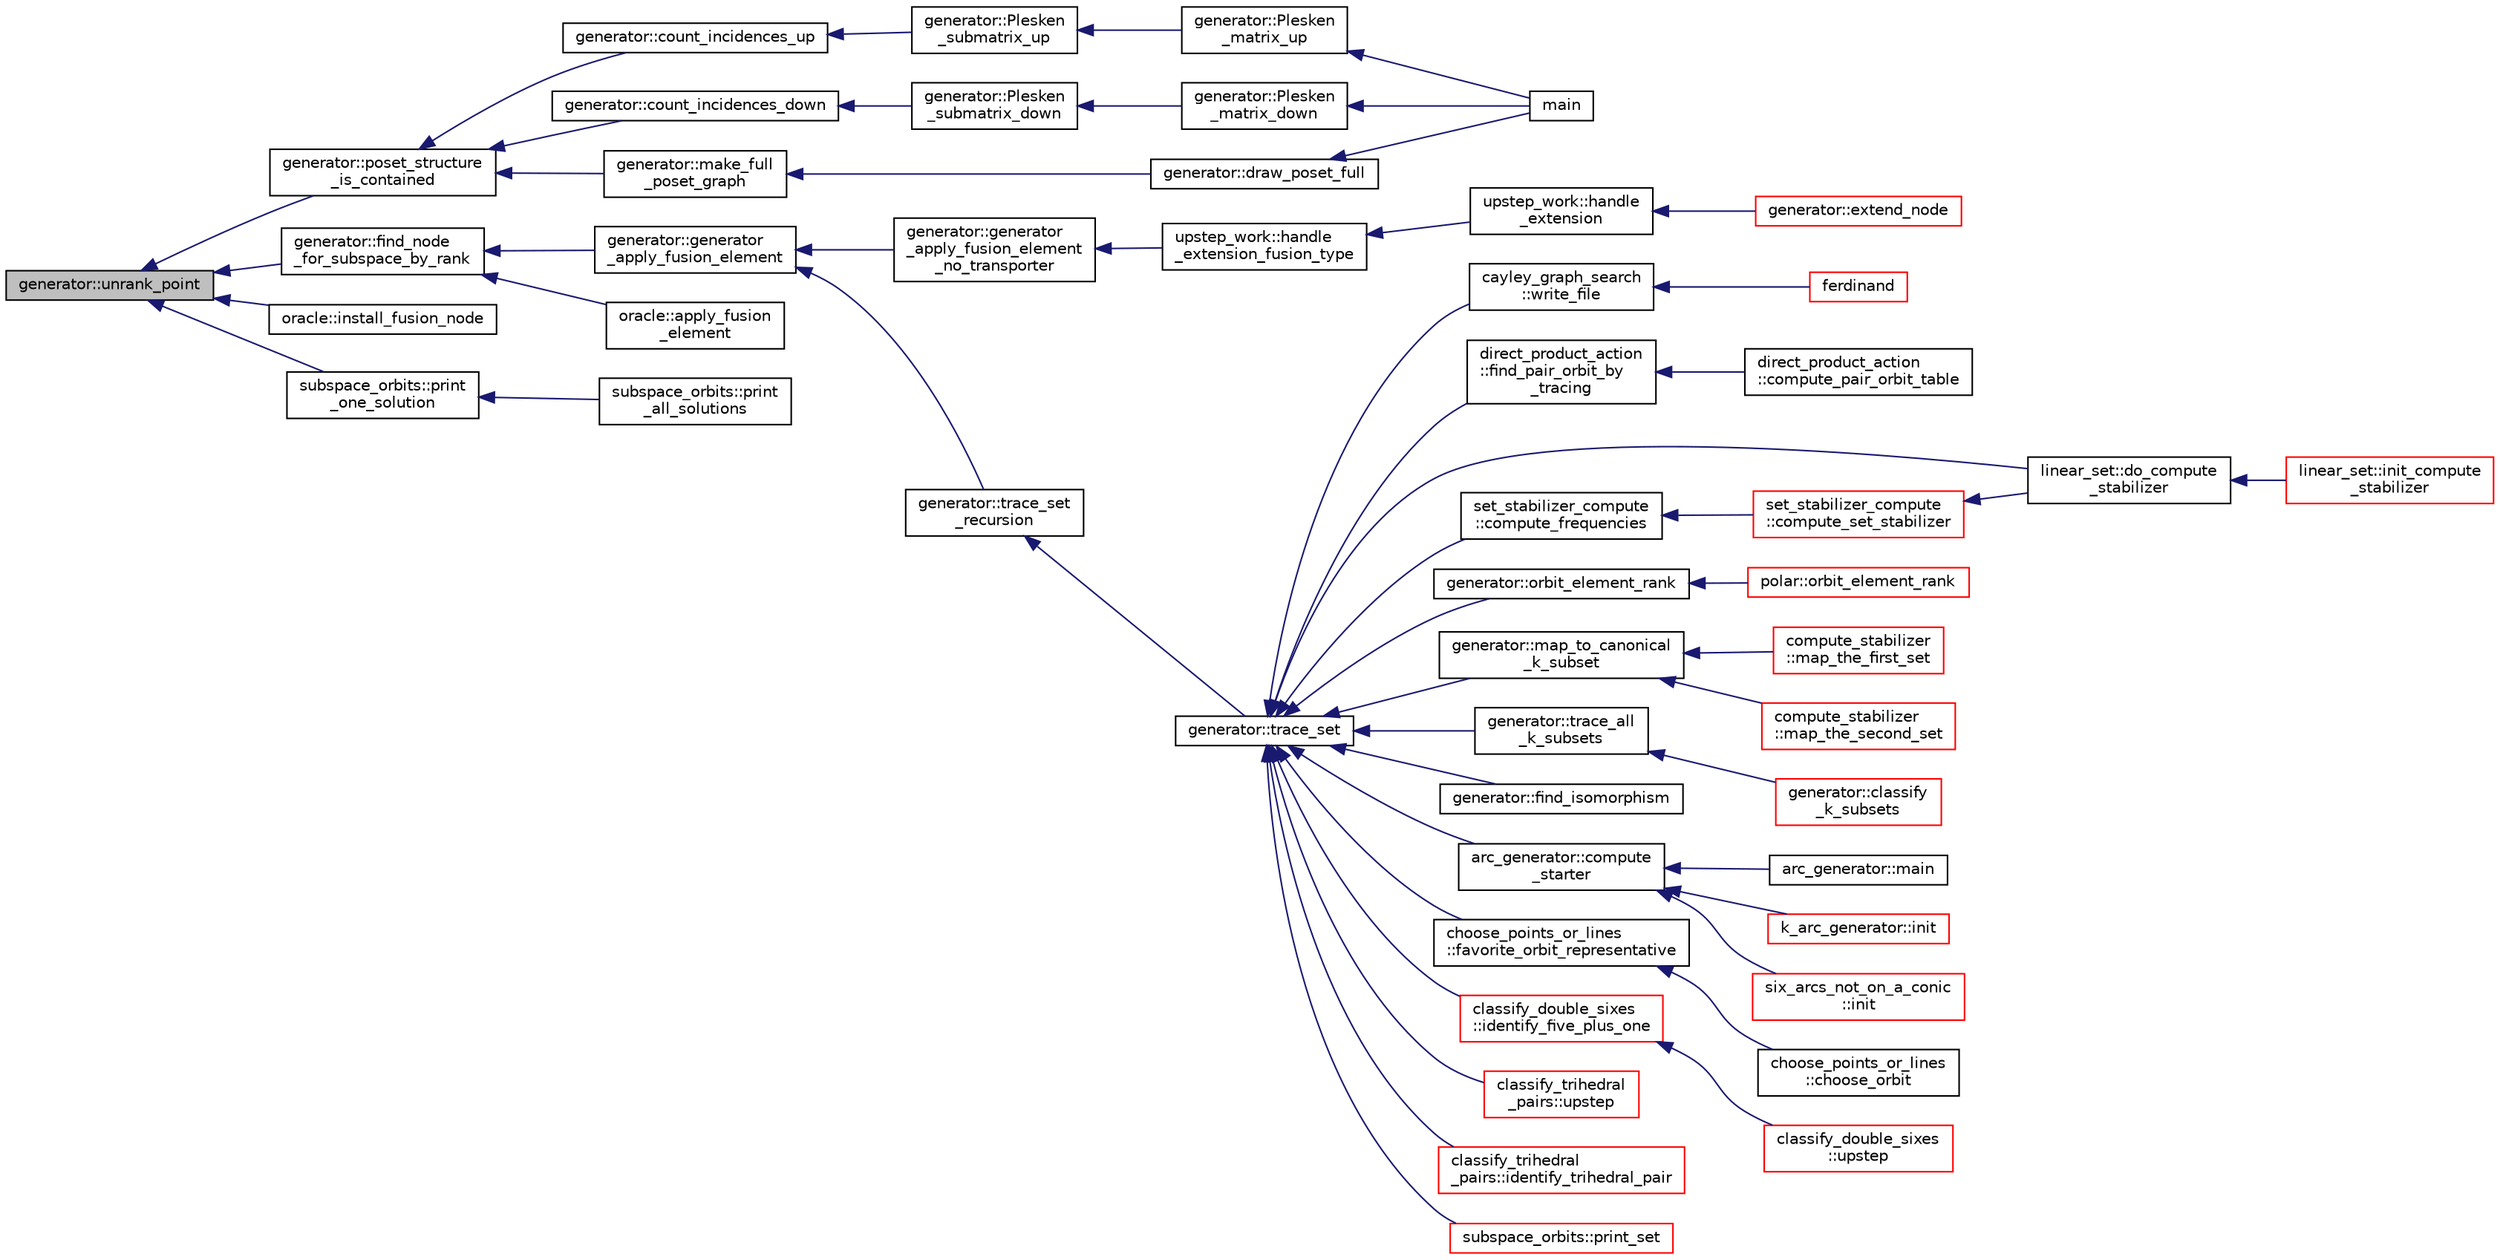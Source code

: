 digraph "generator::unrank_point"
{
  edge [fontname="Helvetica",fontsize="10",labelfontname="Helvetica",labelfontsize="10"];
  node [fontname="Helvetica",fontsize="10",shape=record];
  rankdir="LR";
  Node21783 [label="generator::unrank_point",height=0.2,width=0.4,color="black", fillcolor="grey75", style="filled", fontcolor="black"];
  Node21783 -> Node21784 [dir="back",color="midnightblue",fontsize="10",style="solid",fontname="Helvetica"];
  Node21784 [label="generator::poset_structure\l_is_contained",height=0.2,width=0.4,color="black", fillcolor="white", style="filled",URL="$d7/d73/classgenerator.html#a7744526e5820dc107488bbf0aa10a1db"];
  Node21784 -> Node21785 [dir="back",color="midnightblue",fontsize="10",style="solid",fontname="Helvetica"];
  Node21785 [label="generator::count_incidences_up",height=0.2,width=0.4,color="black", fillcolor="white", style="filled",URL="$d7/d73/classgenerator.html#a9d833d8494072c07de28b8f0e9b8155d"];
  Node21785 -> Node21786 [dir="back",color="midnightblue",fontsize="10",style="solid",fontname="Helvetica"];
  Node21786 [label="generator::Plesken\l_submatrix_up",height=0.2,width=0.4,color="black", fillcolor="white", style="filled",URL="$d7/d73/classgenerator.html#ad3d2ebc7da6268d878c5acfc5feefca5"];
  Node21786 -> Node21787 [dir="back",color="midnightblue",fontsize="10",style="solid",fontname="Helvetica"];
  Node21787 [label="generator::Plesken\l_matrix_up",height=0.2,width=0.4,color="black", fillcolor="white", style="filled",URL="$d7/d73/classgenerator.html#a5944c65399c201b426ea3ab2eb7cfa6e"];
  Node21787 -> Node21788 [dir="back",color="midnightblue",fontsize="10",style="solid",fontname="Helvetica"];
  Node21788 [label="main",height=0.2,width=0.4,color="black", fillcolor="white", style="filled",URL="$de/d2d/graph_2graph_8_c.html#a217dbf8b442f20279ea00b898af96f52"];
  Node21784 -> Node21789 [dir="back",color="midnightblue",fontsize="10",style="solid",fontname="Helvetica"];
  Node21789 [label="generator::count_incidences_down",height=0.2,width=0.4,color="black", fillcolor="white", style="filled",URL="$d7/d73/classgenerator.html#aef9312d2eab8e5ff47228fc5cdab3262"];
  Node21789 -> Node21790 [dir="back",color="midnightblue",fontsize="10",style="solid",fontname="Helvetica"];
  Node21790 [label="generator::Plesken\l_submatrix_down",height=0.2,width=0.4,color="black", fillcolor="white", style="filled",URL="$d7/d73/classgenerator.html#a8671e3798fb19accfa92c41d7389a8eb"];
  Node21790 -> Node21791 [dir="back",color="midnightblue",fontsize="10",style="solid",fontname="Helvetica"];
  Node21791 [label="generator::Plesken\l_matrix_down",height=0.2,width=0.4,color="black", fillcolor="white", style="filled",URL="$d7/d73/classgenerator.html#aa1ae9d8cbaa9d7012e7796499e4c93e9"];
  Node21791 -> Node21788 [dir="back",color="midnightblue",fontsize="10",style="solid",fontname="Helvetica"];
  Node21784 -> Node21792 [dir="back",color="midnightblue",fontsize="10",style="solid",fontname="Helvetica"];
  Node21792 [label="generator::make_full\l_poset_graph",height=0.2,width=0.4,color="black", fillcolor="white", style="filled",URL="$d7/d73/classgenerator.html#ab6415c4a8fbcc54c470448935a95aa56"];
  Node21792 -> Node21793 [dir="back",color="midnightblue",fontsize="10",style="solid",fontname="Helvetica"];
  Node21793 [label="generator::draw_poset_full",height=0.2,width=0.4,color="black", fillcolor="white", style="filled",URL="$d7/d73/classgenerator.html#a6f7f90e50993905db31342536ac59d8c"];
  Node21793 -> Node21788 [dir="back",color="midnightblue",fontsize="10",style="solid",fontname="Helvetica"];
  Node21783 -> Node21794 [dir="back",color="midnightblue",fontsize="10",style="solid",fontname="Helvetica"];
  Node21794 [label="generator::find_node\l_for_subspace_by_rank",height=0.2,width=0.4,color="black", fillcolor="white", style="filled",URL="$d7/d73/classgenerator.html#ad118a5102c2f16c7bed14ee432fe70b2"];
  Node21794 -> Node21795 [dir="back",color="midnightblue",fontsize="10",style="solid",fontname="Helvetica"];
  Node21795 [label="generator::generator\l_apply_fusion_element",height=0.2,width=0.4,color="black", fillcolor="white", style="filled",URL="$d7/d73/classgenerator.html#a5e555672da45c6fbc2c5b2d2aa9bb537"];
  Node21795 -> Node21796 [dir="back",color="midnightblue",fontsize="10",style="solid",fontname="Helvetica"];
  Node21796 [label="generator::generator\l_apply_fusion_element\l_no_transporter",height=0.2,width=0.4,color="black", fillcolor="white", style="filled",URL="$d7/d73/classgenerator.html#af24208532adef9662cb46fbb57daa0f5"];
  Node21796 -> Node21797 [dir="back",color="midnightblue",fontsize="10",style="solid",fontname="Helvetica"];
  Node21797 [label="upstep_work::handle\l_extension_fusion_type",height=0.2,width=0.4,color="black", fillcolor="white", style="filled",URL="$d2/dd6/classupstep__work.html#a36d44fd802b8b56c9ae1d64485e5f396"];
  Node21797 -> Node21798 [dir="back",color="midnightblue",fontsize="10",style="solid",fontname="Helvetica"];
  Node21798 [label="upstep_work::handle\l_extension",height=0.2,width=0.4,color="black", fillcolor="white", style="filled",URL="$d2/dd6/classupstep__work.html#ad8ba22a74e9884f92e11340b24e6a6d6"];
  Node21798 -> Node21799 [dir="back",color="midnightblue",fontsize="10",style="solid",fontname="Helvetica"];
  Node21799 [label="generator::extend_node",height=0.2,width=0.4,color="red", fillcolor="white", style="filled",URL="$d7/d73/classgenerator.html#ac71fa071cf218f54cdd9306a541744ae"];
  Node21795 -> Node21869 [dir="back",color="midnightblue",fontsize="10",style="solid",fontname="Helvetica"];
  Node21869 [label="generator::trace_set\l_recursion",height=0.2,width=0.4,color="black", fillcolor="white", style="filled",URL="$d7/d73/classgenerator.html#aede118133e199ff6a1a381c7da8366b4"];
  Node21869 -> Node21870 [dir="back",color="midnightblue",fontsize="10",style="solid",fontname="Helvetica"];
  Node21870 [label="generator::trace_set",height=0.2,width=0.4,color="black", fillcolor="white", style="filled",URL="$d7/d73/classgenerator.html#ae34b55cbb999d9b2aa9dacc8748de0b2"];
  Node21870 -> Node21871 [dir="back",color="midnightblue",fontsize="10",style="solid",fontname="Helvetica"];
  Node21871 [label="cayley_graph_search\l::write_file",height=0.2,width=0.4,color="black", fillcolor="white", style="filled",URL="$de/dae/classcayley__graph__search.html#a428879782c317f9a4f9524ea5d16072b"];
  Node21871 -> Node21825 [dir="back",color="midnightblue",fontsize="10",style="solid",fontname="Helvetica"];
  Node21825 [label="ferdinand",height=0.2,width=0.4,color="red", fillcolor="white", style="filled",URL="$da/df3/ferdinand_8_c.html#a322b57727d23cf5a0932f11c30ea18d9"];
  Node21870 -> Node21872 [dir="back",color="midnightblue",fontsize="10",style="solid",fontname="Helvetica"];
  Node21872 [label="direct_product_action\l::find_pair_orbit_by\l_tracing",height=0.2,width=0.4,color="black", fillcolor="white", style="filled",URL="$d3/d78/classdirect__product__action.html#a3be00d7f58784ee6afd8c932fa5b7ecb"];
  Node21872 -> Node21873 [dir="back",color="midnightblue",fontsize="10",style="solid",fontname="Helvetica"];
  Node21873 [label="direct_product_action\l::compute_pair_orbit_table",height=0.2,width=0.4,color="black", fillcolor="white", style="filled",URL="$d3/d78/classdirect__product__action.html#a063c1776ec314fa1667db88a19cc7878"];
  Node21870 -> Node21805 [dir="back",color="midnightblue",fontsize="10",style="solid",fontname="Helvetica"];
  Node21805 [label="linear_set::do_compute\l_stabilizer",height=0.2,width=0.4,color="black", fillcolor="white", style="filled",URL="$dd/d86/classlinear__set.html#ae8f58ded28fb5370f4459cca42b7463b"];
  Node21805 -> Node21806 [dir="back",color="midnightblue",fontsize="10",style="solid",fontname="Helvetica"];
  Node21806 [label="linear_set::init_compute\l_stabilizer",height=0.2,width=0.4,color="red", fillcolor="white", style="filled",URL="$dd/d86/classlinear__set.html#a0cc3eaec1896fdc977b62e94623b055b"];
  Node21870 -> Node21874 [dir="back",color="midnightblue",fontsize="10",style="solid",fontname="Helvetica"];
  Node21874 [label="set_stabilizer_compute\l::compute_frequencies",height=0.2,width=0.4,color="black", fillcolor="white", style="filled",URL="$d8/dc6/classset__stabilizer__compute.html#a459b73693d4f42700e03475f378c7e55"];
  Node21874 -> Node21802 [dir="back",color="midnightblue",fontsize="10",style="solid",fontname="Helvetica"];
  Node21802 [label="set_stabilizer_compute\l::compute_set_stabilizer",height=0.2,width=0.4,color="red", fillcolor="white", style="filled",URL="$d8/dc6/classset__stabilizer__compute.html#ad4f92074322e98c7cd0ed5d4f8486b76"];
  Node21802 -> Node21805 [dir="back",color="midnightblue",fontsize="10",style="solid",fontname="Helvetica"];
  Node21870 -> Node21875 [dir="back",color="midnightblue",fontsize="10",style="solid",fontname="Helvetica"];
  Node21875 [label="generator::orbit_element_rank",height=0.2,width=0.4,color="black", fillcolor="white", style="filled",URL="$d7/d73/classgenerator.html#a98e10a923dffa737fdb6ebc703d53fae"];
  Node21875 -> Node21876 [dir="back",color="midnightblue",fontsize="10",style="solid",fontname="Helvetica"];
  Node21876 [label="polar::orbit_element_rank",height=0.2,width=0.4,color="red", fillcolor="white", style="filled",URL="$da/d1c/classpolar.html#a70551ff23175b280b66bce27fe200275"];
  Node21870 -> Node21878 [dir="back",color="midnightblue",fontsize="10",style="solid",fontname="Helvetica"];
  Node21878 [label="generator::map_to_canonical\l_k_subset",height=0.2,width=0.4,color="black", fillcolor="white", style="filled",URL="$d7/d73/classgenerator.html#acb86c3093119ba960ff942427d86f4e6"];
  Node21878 -> Node21879 [dir="back",color="midnightblue",fontsize="10",style="solid",fontname="Helvetica"];
  Node21879 [label="compute_stabilizer\l::map_the_first_set",height=0.2,width=0.4,color="red", fillcolor="white", style="filled",URL="$d8/d30/classcompute__stabilizer.html#aa6e4fadcc19cb8277fadb010f945f169"];
  Node21878 -> Node21883 [dir="back",color="midnightblue",fontsize="10",style="solid",fontname="Helvetica"];
  Node21883 [label="compute_stabilizer\l::map_the_second_set",height=0.2,width=0.4,color="red", fillcolor="white", style="filled",URL="$d8/d30/classcompute__stabilizer.html#adb48cb6be62614928c8a54f06ccb243d"];
  Node21870 -> Node21886 [dir="back",color="midnightblue",fontsize="10",style="solid",fontname="Helvetica"];
  Node21886 [label="generator::trace_all\l_k_subsets",height=0.2,width=0.4,color="black", fillcolor="white", style="filled",URL="$d7/d73/classgenerator.html#a1fd0b36d851eb2d4e9042b8a25b951c0"];
  Node21886 -> Node21887 [dir="back",color="midnightblue",fontsize="10",style="solid",fontname="Helvetica"];
  Node21887 [label="generator::classify\l_k_subsets",height=0.2,width=0.4,color="red", fillcolor="white", style="filled",URL="$d7/d73/classgenerator.html#ace87c54ea0877c8b4381c124fa0daf80"];
  Node21870 -> Node21889 [dir="back",color="midnightblue",fontsize="10",style="solid",fontname="Helvetica"];
  Node21889 [label="generator::find_isomorphism",height=0.2,width=0.4,color="black", fillcolor="white", style="filled",URL="$d7/d73/classgenerator.html#a12bc0e823d0faf0e38e7b28d279339ac"];
  Node21870 -> Node21852 [dir="back",color="midnightblue",fontsize="10",style="solid",fontname="Helvetica"];
  Node21852 [label="arc_generator::compute\l_starter",height=0.2,width=0.4,color="black", fillcolor="white", style="filled",URL="$d4/d21/classarc__generator.html#aad1dcec3a1c302e743d574bd1ac857d9"];
  Node21852 -> Node21851 [dir="back",color="midnightblue",fontsize="10",style="solid",fontname="Helvetica"];
  Node21851 [label="arc_generator::main",height=0.2,width=0.4,color="black", fillcolor="white", style="filled",URL="$d4/d21/classarc__generator.html#ad80140b51b165dad1fe6ab232be7829a"];
  Node21852 -> Node21853 [dir="back",color="midnightblue",fontsize="10",style="solid",fontname="Helvetica"];
  Node21853 [label="k_arc_generator::init",height=0.2,width=0.4,color="red", fillcolor="white", style="filled",URL="$d6/dd8/classk__arc__generator.html#a6036d9f52ede9f8ca681505626b5361d"];
  Node21852 -> Node21855 [dir="back",color="midnightblue",fontsize="10",style="solid",fontname="Helvetica"];
  Node21855 [label="six_arcs_not_on_a_conic\l::init",height=0.2,width=0.4,color="red", fillcolor="white", style="filled",URL="$d8/de6/classsix__arcs__not__on__a__conic.html#a7a4d5cf8a098488729934cfa8a70944a"];
  Node21870 -> Node21890 [dir="back",color="midnightblue",fontsize="10",style="solid",fontname="Helvetica"];
  Node21890 [label="choose_points_or_lines\l::favorite_orbit_representative",height=0.2,width=0.4,color="black", fillcolor="white", style="filled",URL="$d6/d75/classchoose__points__or__lines.html#ae2f603d9869c63a6ede08afc8e2da234"];
  Node21890 -> Node21891 [dir="back",color="midnightblue",fontsize="10",style="solid",fontname="Helvetica"];
  Node21891 [label="choose_points_or_lines\l::choose_orbit",height=0.2,width=0.4,color="black", fillcolor="white", style="filled",URL="$d6/d75/classchoose__points__or__lines.html#a17def7dc2b9407b483d887fb24fab74d"];
  Node21870 -> Node21892 [dir="back",color="midnightblue",fontsize="10",style="solid",fontname="Helvetica"];
  Node21892 [label="classify_double_sixes\l::identify_five_plus_one",height=0.2,width=0.4,color="red", fillcolor="white", style="filled",URL="$dd/d23/classclassify__double__sixes.html#aa78728c03ff9c37c26413c3d1ebac85a"];
  Node21892 -> Node21893 [dir="back",color="midnightblue",fontsize="10",style="solid",fontname="Helvetica"];
  Node21893 [label="classify_double_sixes\l::upstep",height=0.2,width=0.4,color="red", fillcolor="white", style="filled",URL="$dd/d23/classclassify__double__sixes.html#af69579aea0c34504ccfe37a4f9d992ef"];
  Node21870 -> Node21900 [dir="back",color="midnightblue",fontsize="10",style="solid",fontname="Helvetica"];
  Node21900 [label="classify_trihedral\l_pairs::upstep",height=0.2,width=0.4,color="red", fillcolor="white", style="filled",URL="$d1/d21/classclassify__trihedral__pairs.html#a4134a82fca1d3962311921731ce001eb"];
  Node21870 -> Node21901 [dir="back",color="midnightblue",fontsize="10",style="solid",fontname="Helvetica"];
  Node21901 [label="classify_trihedral\l_pairs::identify_trihedral_pair",height=0.2,width=0.4,color="red", fillcolor="white", style="filled",URL="$d1/d21/classclassify__trihedral__pairs.html#a1a85f616b5043da9f7e585868b0d191d"];
  Node21870 -> Node21909 [dir="back",color="midnightblue",fontsize="10",style="solid",fontname="Helvetica"];
  Node21909 [label="subspace_orbits::print_set",height=0.2,width=0.4,color="red", fillcolor="white", style="filled",URL="$d2/d9f/classsubspace__orbits.html#a25e7fad26b5e83ab2464bcfeb50572aa"];
  Node21794 -> Node21913 [dir="back",color="midnightblue",fontsize="10",style="solid",fontname="Helvetica"];
  Node21913 [label="oracle::apply_fusion\l_element",height=0.2,width=0.4,color="black", fillcolor="white", style="filled",URL="$d7/da7/classoracle.html#a934dc7bfa4c5ad2086ce7c63de5ba536"];
  Node21783 -> Node21914 [dir="back",color="midnightblue",fontsize="10",style="solid",fontname="Helvetica"];
  Node21914 [label="oracle::install_fusion_node",height=0.2,width=0.4,color="black", fillcolor="white", style="filled",URL="$d7/da7/classoracle.html#a8375f717ccaea657f03f4d03fa68a9a2"];
  Node21783 -> Node21915 [dir="back",color="midnightblue",fontsize="10",style="solid",fontname="Helvetica"];
  Node21915 [label="subspace_orbits::print\l_one_solution",height=0.2,width=0.4,color="black", fillcolor="white", style="filled",URL="$d2/d9f/classsubspace__orbits.html#a9047cdfdfc64339f714ffe5e12a4b35f"];
  Node21915 -> Node21916 [dir="back",color="midnightblue",fontsize="10",style="solid",fontname="Helvetica"];
  Node21916 [label="subspace_orbits::print\l_all_solutions",height=0.2,width=0.4,color="black", fillcolor="white", style="filled",URL="$d2/d9f/classsubspace__orbits.html#ab3b725a940c2efd222746887c266d9de"];
}
